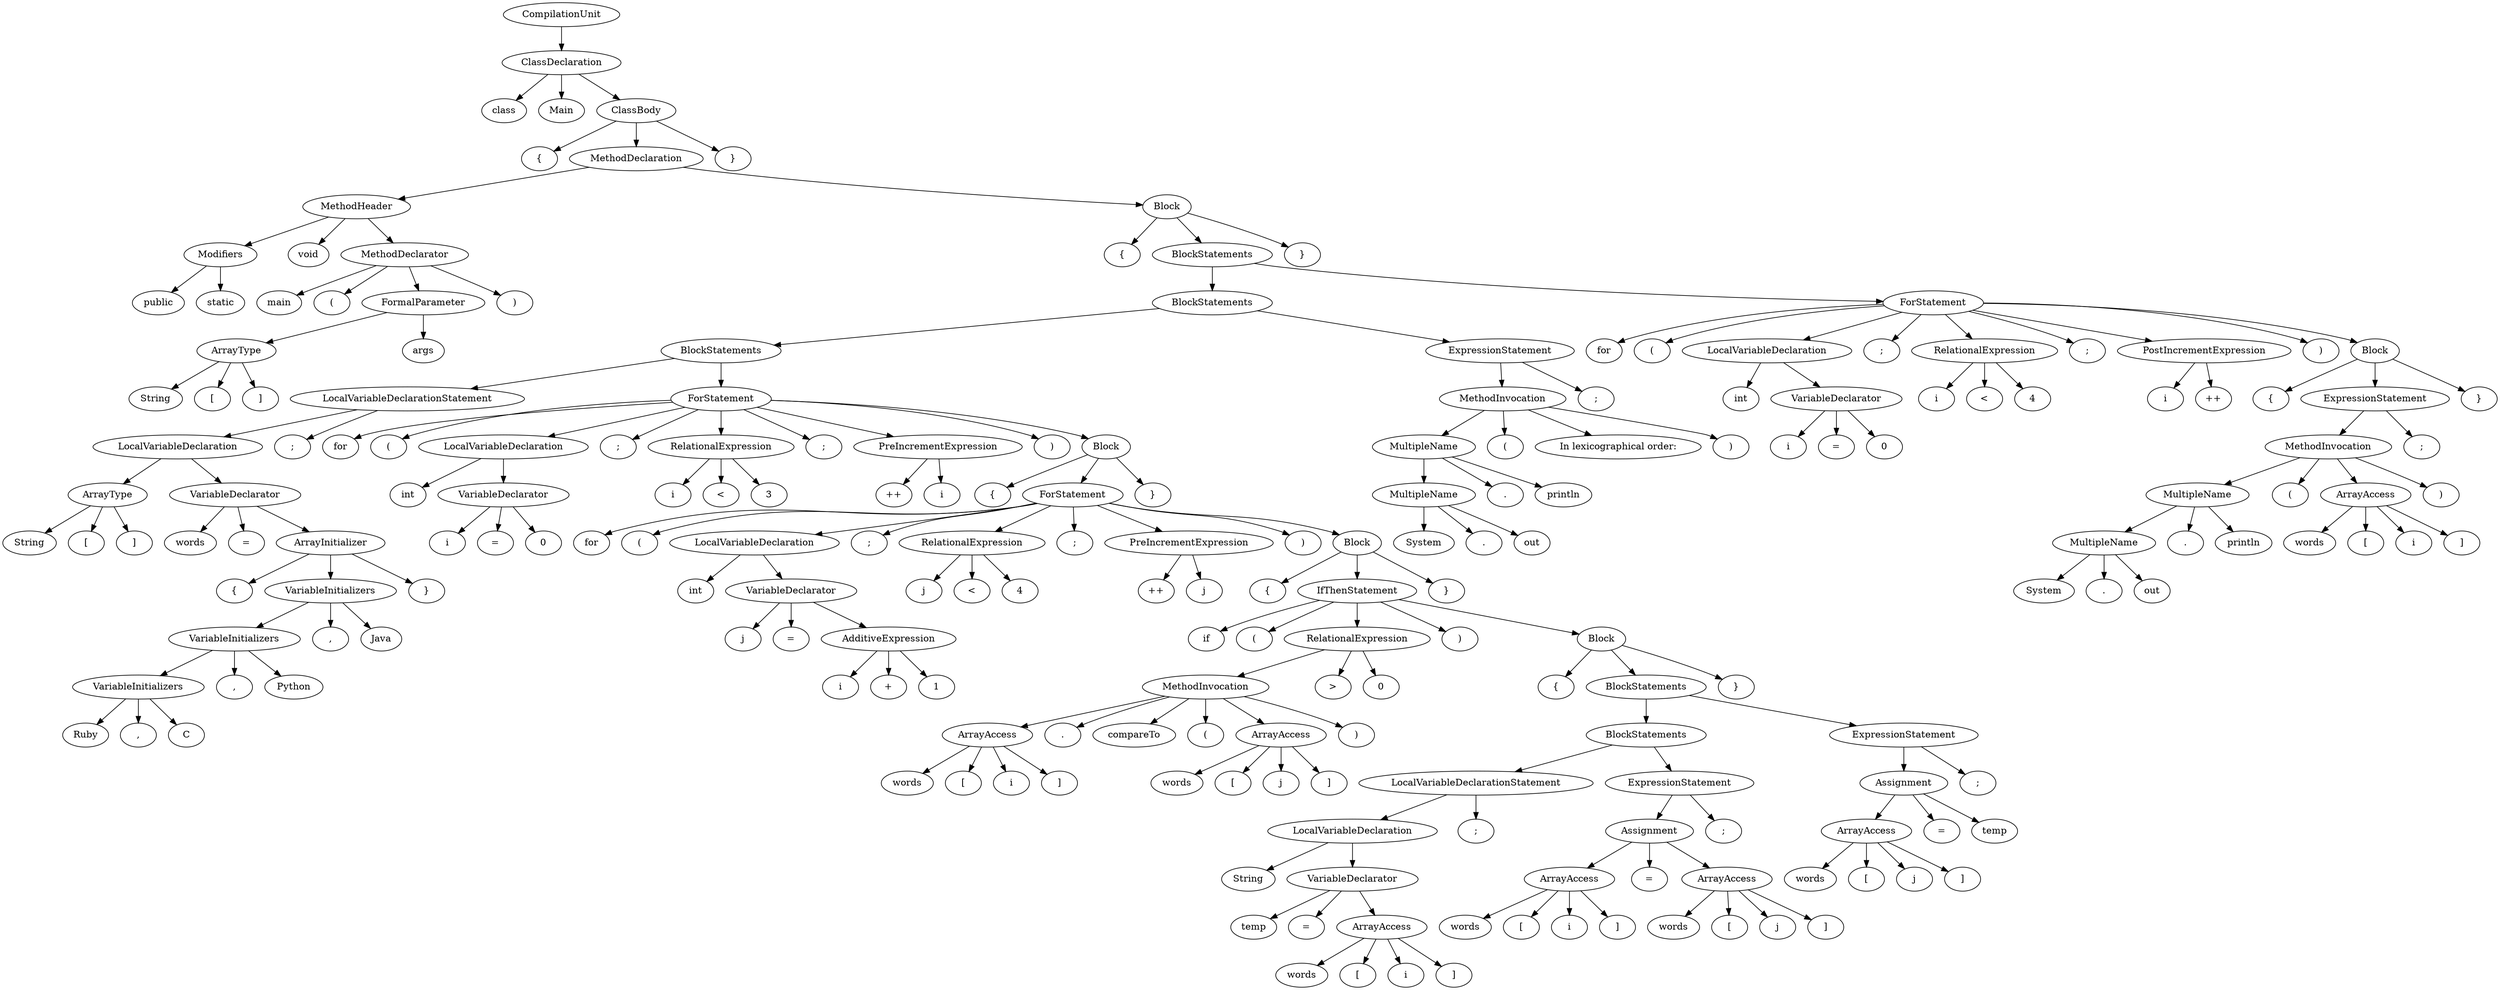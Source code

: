 digraph G{
ordering="out";
0[label="public"];
1[label="static"];
2[label="Modifiers"];
2->0;
2->1;
3[label="String"];
4[label="["];
5[label="]"];
6[label="ArrayType"];
6->3;
6->4;
6->5;
7[label="args"];
8[label="FormalParameter"];
8->6;
8->7;
9[label="main"];
10[label="("];
11[label=")"];
12[label="MethodDeclarator"];
12->9;
12->10;
12->8;
12->11;
13[label="void"];
14[label="MethodHeader"];
14->2;
14->13;
14->12;
15[label="String"];
16[label="["];
17[label="]"];
18[label="ArrayType"];
18->15;
18->16;
18->17;
19[label="words"];
20[label="Ruby"];
21[label="C"];
22[label=","];
23[label="VariableInitializers"];
23->20;
23->22;
23->21;
24[label="Python"];
25[label=","];
26[label="VariableInitializers"];
26->23;
26->25;
26->24;
27[label="Java"];
28[label=","];
29[label="VariableInitializers"];
29->26;
29->28;
29->27;
30[label="{"];
31[label="}"];
32[label="ArrayInitializer"];
32->30;
32->29;
32->31;
33[label="="];
34[label="VariableDeclarator"];
34->19;
34->33;
34->32;
35[label="LocalVariableDeclaration"];
35->18;
35->34;
36[label=";"];
37[label="LocalVariableDeclarationStatement"];
37->35;
37->36;
38[label="int"];
39[label="i"];
40[label="0"];
41[label="="];
42[label="VariableDeclarator"];
42->39;
42->41;
42->40;
43[label="LocalVariableDeclaration"];
43->38;
43->42;
44[label="i"];
45[label="3"];
46[label="<"];
47[label="RelationalExpression"];
47->44;
47->46;
47->45;
48[label="i"];
49[label="++"];
50[label="PreIncrementExpression"];
50->49;
50->48;
51[label="int"];
52[label="j"];
53[label="i"];
54[label="1"];
55[label="+"];
56[label="AdditiveExpression"];
56->53;
56->55;
56->54;
57[label="="];
58[label="VariableDeclarator"];
58->52;
58->57;
58->56;
59[label="LocalVariableDeclaration"];
59->51;
59->58;
60[label="j"];
61[label="4"];
62[label="<"];
63[label="RelationalExpression"];
63->60;
63->62;
63->61;
64[label="j"];
65[label="++"];
66[label="PreIncrementExpression"];
66->65;
66->64;
67[label="words"];
68[label="i"];
69[label="["];
70[label="]"];
71[label="ArrayAccess"];
71->67;
71->69;
71->68;
71->70;
72[label="words"];
73[label="j"];
74[label="["];
75[label="]"];
76[label="ArrayAccess"];
76->72;
76->74;
76->73;
76->75;
77[label="."];
78[label="compareTo"];
79[label="("];
80[label=")"];
81[label="MethodInvocation"];
81->71;
81->77;
81->78;
81->79;
81->76;
81->80;
82[label="0"];
83[label=">"];
84[label="RelationalExpression"];
84->81;
84->83;
84->82;
85[label="String"];
86[label="temp"];
87[label="words"];
88[label="i"];
89[label="["];
90[label="]"];
91[label="ArrayAccess"];
91->87;
91->89;
91->88;
91->90;
92[label="="];
93[label="VariableDeclarator"];
93->86;
93->92;
93->91;
94[label="LocalVariableDeclaration"];
94->85;
94->93;
95[label=";"];
96[label="LocalVariableDeclarationStatement"];
96->94;
96->95;
97[label="words"];
98[label="i"];
99[label="["];
100[label="]"];
101[label="ArrayAccess"];
101->97;
101->99;
101->98;
101->100;
102[label="="];
103[label="words"];
104[label="j"];
105[label="["];
106[label="]"];
107[label="ArrayAccess"];
107->103;
107->105;
107->104;
107->106;
108[label="Assignment"];
108->101;
108->102;
108->107;
109[label=";"];
110[label="ExpressionStatement"];
110->108;
110->109;
111[label="BlockStatements"];
111->96;
111->110;
112[label="words"];
113[label="j"];
114[label="["];
115[label="]"];
116[label="ArrayAccess"];
116->112;
116->114;
116->113;
116->115;
117[label="="];
118[label="temp"];
119[label="Assignment"];
119->116;
119->117;
119->118;
120[label=";"];
121[label="ExpressionStatement"];
121->119;
121->120;
122[label="BlockStatements"];
122->111;
122->121;
123[label="{"];
124[label="}"];
125[label="Block"];
125->123;
125->122;
125->124;
126[label="if"];
127[label="("];
128[label=")"];
129[label="IfThenStatement"];
129->126;
129->127;
129->84;
129->128;
129->125;
130[label="{"];
131[label="}"];
132[label="Block"];
132->130;
132->129;
132->131;
133[label="for"];
134[label="("];
135[label=";"];
136[label=")"];
137[label=";"];
138[label="ForStatement"];
138->133;
138->134;
138->59;
138->135;
138->63;
138->137;
138->66;
138->136;
138->132;
139[label="{"];
140[label="}"];
141[label="Block"];
141->139;
141->138;
141->140;
142[label="for"];
143[label="("];
144[label=";"];
145[label=")"];
146[label=";"];
147[label="ForStatement"];
147->142;
147->143;
147->43;
147->144;
147->47;
147->146;
147->50;
147->145;
147->141;
148[label="BlockStatements"];
148->37;
148->147;
149[label="System"];
150[label="."];
151[label="out"];
152[label="MultipleName"];
152->149;
152->150;
152->151;
153[label="."];
154[label="println"];
155[label="MultipleName"];
155->152;
155->153;
155->154;
156[label="In lexicographical order:"];
157[label="("];
158[label=")"];
159[label="MethodInvocation"];
159->155;
159->157;
159->156;
159->158;
160[label=";"];
161[label="ExpressionStatement"];
161->159;
161->160;
162[label="BlockStatements"];
162->148;
162->161;
163[label="int"];
164[label="i"];
165[label="0"];
166[label="="];
167[label="VariableDeclarator"];
167->164;
167->166;
167->165;
168[label="LocalVariableDeclaration"];
168->163;
168->167;
169[label="i"];
170[label="4"];
171[label="<"];
172[label="RelationalExpression"];
172->169;
172->171;
172->170;
173[label="i"];
174[label="++"];
175[label="PostIncrementExpression"];
175->173;
175->174;
176[label="System"];
177[label="."];
178[label="out"];
179[label="MultipleName"];
179->176;
179->177;
179->178;
180[label="."];
181[label="println"];
182[label="MultipleName"];
182->179;
182->180;
182->181;
183[label="words"];
184[label="i"];
185[label="["];
186[label="]"];
187[label="ArrayAccess"];
187->183;
187->185;
187->184;
187->186;
188[label="("];
189[label=")"];
190[label="MethodInvocation"];
190->182;
190->188;
190->187;
190->189;
191[label=";"];
192[label="ExpressionStatement"];
192->190;
192->191;
193[label="{"];
194[label="}"];
195[label="Block"];
195->193;
195->192;
195->194;
196[label="for"];
197[label="("];
198[label=";"];
199[label=")"];
200[label=";"];
201[label="ForStatement"];
201->196;
201->197;
201->168;
201->198;
201->172;
201->200;
201->175;
201->199;
201->195;
202[label="BlockStatements"];
202->162;
202->201;
203[label="{"];
204[label="}"];
205[label="Block"];
205->203;
205->202;
205->204;
206[label="MethodDeclaration"];
206->14;
206->205;
207[label="{"];
208[label="}"];
209[label="ClassBody"];
209->207;
209->206;
209->208;
210[label="class"];
211[label="Main"];
212[label="ClassDeclaration"];
212->210;
212->211;
212->209;
213[label="CompilationUnit"];
213->212;
}
